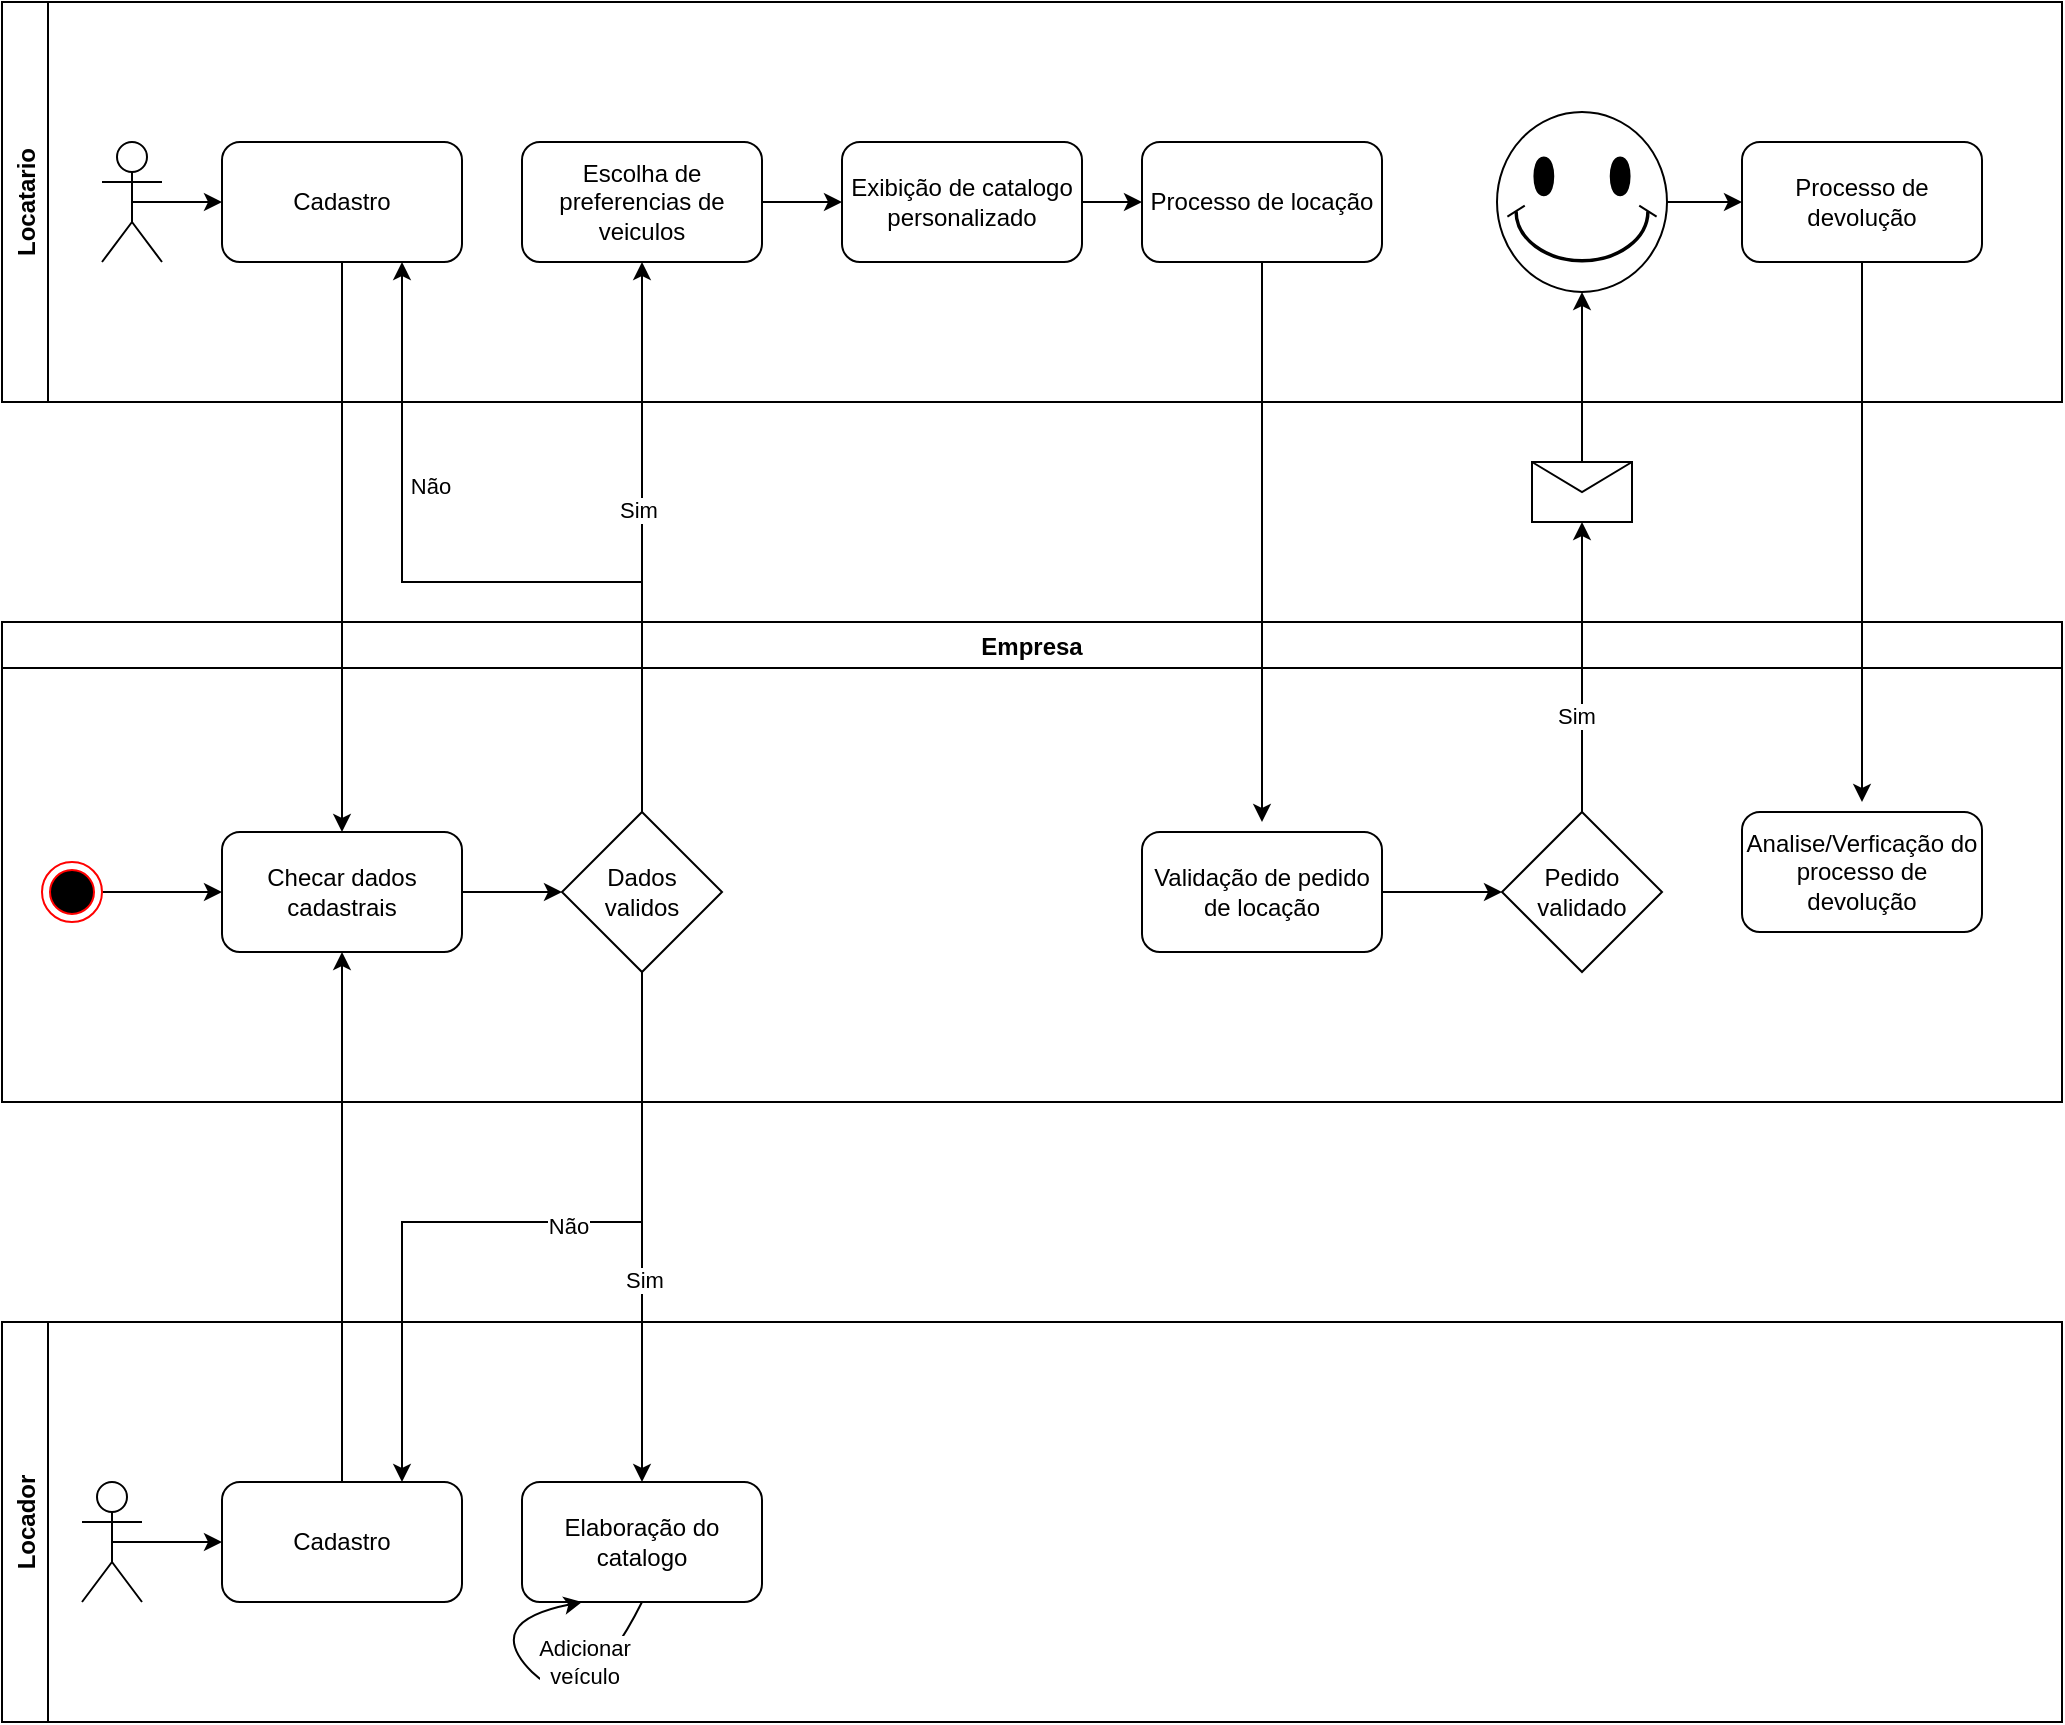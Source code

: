 <mxfile version="16.6.4" type="github">
  <diagram id="C5RBs43oDa-KdzZeNtuy" name="Page-1">
    <mxGraphModel dx="1578" dy="876" grid="1" gridSize="10" guides="1" tooltips="1" connect="1" arrows="1" fold="1" page="1" pageScale="1" pageWidth="827" pageHeight="1169" math="0" shadow="0">
      <root>
        <mxCell id="WIyWlLk6GJQsqaUBKTNV-0" />
        <mxCell id="WIyWlLk6GJQsqaUBKTNV-1" parent="WIyWlLk6GJQsqaUBKTNV-0" />
        <mxCell id="VMHmmfdPvd_WCRzTMtE6-14" value="Locatario" style="swimlane;horizontal=0;" vertex="1" parent="WIyWlLk6GJQsqaUBKTNV-1">
          <mxGeometry x="40" y="80" width="1030" height="200" as="geometry">
            <mxRectangle x="40" y="40" width="30" height="70" as="alternateBounds" />
          </mxGeometry>
        </mxCell>
        <mxCell id="VMHmmfdPvd_WCRzTMtE6-26" style="edgeStyle=orthogonalEdgeStyle;rounded=0;orthogonalLoop=1;jettySize=auto;html=1;exitX=0.5;exitY=0.5;exitDx=0;exitDy=0;exitPerimeter=0;entryX=0;entryY=0.5;entryDx=0;entryDy=0;" edge="1" parent="VMHmmfdPvd_WCRzTMtE6-14" source="VMHmmfdPvd_WCRzTMtE6-18" target="VMHmmfdPvd_WCRzTMtE6-20">
          <mxGeometry relative="1" as="geometry" />
        </mxCell>
        <mxCell id="VMHmmfdPvd_WCRzTMtE6-18" value="" style="shape=umlActor;verticalLabelPosition=bottom;verticalAlign=top;html=1;outlineConnect=0;" vertex="1" parent="VMHmmfdPvd_WCRzTMtE6-14">
          <mxGeometry x="50" y="70" width="30" height="60" as="geometry" />
        </mxCell>
        <mxCell id="VMHmmfdPvd_WCRzTMtE6-20" value="Cadastro" style="rounded=1;whiteSpace=wrap;html=1;" vertex="1" parent="VMHmmfdPvd_WCRzTMtE6-14">
          <mxGeometry x="110" y="70" width="120" height="60" as="geometry" />
        </mxCell>
        <mxCell id="VMHmmfdPvd_WCRzTMtE6-48" style="edgeStyle=orthogonalEdgeStyle;rounded=0;orthogonalLoop=1;jettySize=auto;html=1;entryX=0;entryY=0.5;entryDx=0;entryDy=0;" edge="1" parent="VMHmmfdPvd_WCRzTMtE6-14" source="VMHmmfdPvd_WCRzTMtE6-35" target="VMHmmfdPvd_WCRzTMtE6-47">
          <mxGeometry relative="1" as="geometry" />
        </mxCell>
        <mxCell id="VMHmmfdPvd_WCRzTMtE6-35" value="Escolha de preferencias de veiculos" style="rounded=1;whiteSpace=wrap;html=1;" vertex="1" parent="VMHmmfdPvd_WCRzTMtE6-14">
          <mxGeometry x="260" y="70" width="120" height="60" as="geometry" />
        </mxCell>
        <mxCell id="VMHmmfdPvd_WCRzTMtE6-56" style="edgeStyle=orthogonalEdgeStyle;rounded=0;orthogonalLoop=1;jettySize=auto;html=1;entryX=0;entryY=0.5;entryDx=0;entryDy=0;" edge="1" parent="VMHmmfdPvd_WCRzTMtE6-14" source="VMHmmfdPvd_WCRzTMtE6-47">
          <mxGeometry relative="1" as="geometry">
            <mxPoint x="570" y="100" as="targetPoint" />
          </mxGeometry>
        </mxCell>
        <mxCell id="VMHmmfdPvd_WCRzTMtE6-47" value="Exibição de catalogo personalizado" style="rounded=1;whiteSpace=wrap;html=1;" vertex="1" parent="VMHmmfdPvd_WCRzTMtE6-14">
          <mxGeometry x="420" y="70" width="120" height="60" as="geometry" />
        </mxCell>
        <mxCell id="VMHmmfdPvd_WCRzTMtE6-52" value="Processo de locação" style="rounded=1;whiteSpace=wrap;html=1;" vertex="1" parent="VMHmmfdPvd_WCRzTMtE6-14">
          <mxGeometry x="570" y="70" width="120" height="60" as="geometry" />
        </mxCell>
        <mxCell id="VMHmmfdPvd_WCRzTMtE6-55" value="Processo de devolução" style="rounded=1;whiteSpace=wrap;html=1;" vertex="1" parent="VMHmmfdPvd_WCRzTMtE6-14">
          <mxGeometry x="870" y="70" width="120" height="60" as="geometry" />
        </mxCell>
        <mxCell id="VMHmmfdPvd_WCRzTMtE6-74" style="edgeStyle=orthogonalEdgeStyle;rounded=0;orthogonalLoop=1;jettySize=auto;html=1;entryX=0;entryY=0.5;entryDx=0;entryDy=0;" edge="1" parent="VMHmmfdPvd_WCRzTMtE6-14" source="VMHmmfdPvd_WCRzTMtE6-72" target="VMHmmfdPvd_WCRzTMtE6-55">
          <mxGeometry relative="1" as="geometry" />
        </mxCell>
        <mxCell id="VMHmmfdPvd_WCRzTMtE6-72" value="" style="verticalLabelPosition=bottom;verticalAlign=top;html=1;shape=mxgraph.basic.smiley;gradientColor=#ffffff;" vertex="1" parent="VMHmmfdPvd_WCRzTMtE6-14">
          <mxGeometry x="747.5" y="55" width="85" height="90" as="geometry" />
        </mxCell>
        <mxCell id="VMHmmfdPvd_WCRzTMtE6-16" value="Locador" style="swimlane;horizontal=0;direction=east;" vertex="1" parent="WIyWlLk6GJQsqaUBKTNV-1">
          <mxGeometry x="40" y="740" width="1030" height="200" as="geometry" />
        </mxCell>
        <mxCell id="VMHmmfdPvd_WCRzTMtE6-23" value="" style="shape=umlActor;verticalLabelPosition=bottom;verticalAlign=top;html=1;" vertex="1" parent="VMHmmfdPvd_WCRzTMtE6-16">
          <mxGeometry x="40" y="80" width="30" height="60" as="geometry" />
        </mxCell>
        <mxCell id="VMHmmfdPvd_WCRzTMtE6-40" value="Cadastro" style="rounded=1;whiteSpace=wrap;html=1;" vertex="1" parent="VMHmmfdPvd_WCRzTMtE6-16">
          <mxGeometry x="110" y="80" width="120" height="60" as="geometry" />
        </mxCell>
        <mxCell id="VMHmmfdPvd_WCRzTMtE6-24" style="edgeStyle=orthogonalEdgeStyle;rounded=0;orthogonalLoop=1;jettySize=auto;html=1;exitX=0.5;exitY=0.5;exitDx=0;exitDy=0;exitPerimeter=0;entryX=0;entryY=0.5;entryDx=0;entryDy=0;" edge="1" parent="VMHmmfdPvd_WCRzTMtE6-16" source="VMHmmfdPvd_WCRzTMtE6-23" target="VMHmmfdPvd_WCRzTMtE6-40">
          <mxGeometry relative="1" as="geometry">
            <mxPoint x="70" y="109.571" as="targetPoint" />
          </mxGeometry>
        </mxCell>
        <mxCell id="VMHmmfdPvd_WCRzTMtE6-46" value="Elaboração do catalogo" style="rounded=1;whiteSpace=wrap;html=1;" vertex="1" parent="VMHmmfdPvd_WCRzTMtE6-16">
          <mxGeometry x="260" y="80" width="120" height="60" as="geometry" />
        </mxCell>
        <mxCell id="VMHmmfdPvd_WCRzTMtE6-50" value="" style="curved=1;endArrow=classic;html=1;rounded=0;entryX=0.25;entryY=1;entryDx=0;entryDy=0;exitX=0.5;exitY=1;exitDx=0;exitDy=0;" edge="1" parent="VMHmmfdPvd_WCRzTMtE6-16" source="VMHmmfdPvd_WCRzTMtE6-46" target="VMHmmfdPvd_WCRzTMtE6-46">
          <mxGeometry width="50" height="50" relative="1" as="geometry">
            <mxPoint x="240" y="200" as="sourcePoint" />
            <mxPoint x="290" y="150" as="targetPoint" />
            <Array as="points">
              <mxPoint x="290" y="200" />
              <mxPoint x="240" y="150" />
            </Array>
          </mxGeometry>
        </mxCell>
        <mxCell id="VMHmmfdPvd_WCRzTMtE6-51" value="Adicionar&lt;br&gt;veículo" style="edgeLabel;html=1;align=center;verticalAlign=middle;resizable=0;points=[];" vertex="1" connectable="0" parent="VMHmmfdPvd_WCRzTMtE6-50">
          <mxGeometry x="-0.089" y="-4" relative="1" as="geometry">
            <mxPoint x="11" y="-14" as="offset" />
          </mxGeometry>
        </mxCell>
        <mxCell id="VMHmmfdPvd_WCRzTMtE6-17" value="Empresa" style="swimlane;" vertex="1" parent="WIyWlLk6GJQsqaUBKTNV-1">
          <mxGeometry x="40" y="390" width="1030" height="240" as="geometry" />
        </mxCell>
        <mxCell id="VMHmmfdPvd_WCRzTMtE6-28" style="edgeStyle=orthogonalEdgeStyle;rounded=0;orthogonalLoop=1;jettySize=auto;html=1;exitX=1;exitY=0.5;exitDx=0;exitDy=0;entryX=0;entryY=0.5;entryDx=0;entryDy=0;" edge="1" parent="VMHmmfdPvd_WCRzTMtE6-17" source="VMHmmfdPvd_WCRzTMtE6-22" target="VMHmmfdPvd_WCRzTMtE6-27">
          <mxGeometry relative="1" as="geometry" />
        </mxCell>
        <mxCell id="VMHmmfdPvd_WCRzTMtE6-22" value="" style="ellipse;html=1;shape=endState;fillColor=#000000;strokeColor=#ff0000;" vertex="1" parent="VMHmmfdPvd_WCRzTMtE6-17">
          <mxGeometry x="20" y="120" width="30" height="30" as="geometry" />
        </mxCell>
        <mxCell id="VMHmmfdPvd_WCRzTMtE6-31" style="edgeStyle=orthogonalEdgeStyle;rounded=0;orthogonalLoop=1;jettySize=auto;html=1;entryX=0;entryY=0.5;entryDx=0;entryDy=0;" edge="1" parent="VMHmmfdPvd_WCRzTMtE6-17" source="VMHmmfdPvd_WCRzTMtE6-27" target="VMHmmfdPvd_WCRzTMtE6-30">
          <mxGeometry relative="1" as="geometry" />
        </mxCell>
        <mxCell id="VMHmmfdPvd_WCRzTMtE6-27" value="Checar dados cadastrais" style="rounded=1;whiteSpace=wrap;html=1;" vertex="1" parent="VMHmmfdPvd_WCRzTMtE6-17">
          <mxGeometry x="110" y="105" width="120" height="60" as="geometry" />
        </mxCell>
        <mxCell id="VMHmmfdPvd_WCRzTMtE6-30" value="Dados &lt;br&gt;validos" style="rhombus;whiteSpace=wrap;html=1;" vertex="1" parent="VMHmmfdPvd_WCRzTMtE6-17">
          <mxGeometry x="280" y="95" width="80" height="80" as="geometry" />
        </mxCell>
        <mxCell id="VMHmmfdPvd_WCRzTMtE6-62" style="edgeStyle=orthogonalEdgeStyle;rounded=0;orthogonalLoop=1;jettySize=auto;html=1;entryX=0;entryY=0.5;entryDx=0;entryDy=0;" edge="1" parent="VMHmmfdPvd_WCRzTMtE6-17" source="VMHmmfdPvd_WCRzTMtE6-60" target="VMHmmfdPvd_WCRzTMtE6-61">
          <mxGeometry relative="1" as="geometry" />
        </mxCell>
        <mxCell id="VMHmmfdPvd_WCRzTMtE6-60" value="Validação de pedido de locação" style="rounded=1;whiteSpace=wrap;html=1;" vertex="1" parent="VMHmmfdPvd_WCRzTMtE6-17">
          <mxGeometry x="570" y="105" width="120" height="60" as="geometry" />
        </mxCell>
        <mxCell id="VMHmmfdPvd_WCRzTMtE6-61" value="Pedido&lt;br&gt;validado" style="rhombus;whiteSpace=wrap;html=1;" vertex="1" parent="VMHmmfdPvd_WCRzTMtE6-17">
          <mxGeometry x="750" y="95" width="80" height="80" as="geometry" />
        </mxCell>
        <mxCell id="VMHmmfdPvd_WCRzTMtE6-76" value="Analise/Verficação do processo de devolução" style="rounded=1;whiteSpace=wrap;html=1;gradientColor=#ffffff;" vertex="1" parent="VMHmmfdPvd_WCRzTMtE6-17">
          <mxGeometry x="870" y="95" width="120" height="60" as="geometry" />
        </mxCell>
        <mxCell id="VMHmmfdPvd_WCRzTMtE6-29" style="edgeStyle=orthogonalEdgeStyle;rounded=0;orthogonalLoop=1;jettySize=auto;html=1;entryX=0.5;entryY=0;entryDx=0;entryDy=0;" edge="1" parent="WIyWlLk6GJQsqaUBKTNV-1" source="VMHmmfdPvd_WCRzTMtE6-20" target="VMHmmfdPvd_WCRzTMtE6-27">
          <mxGeometry relative="1" as="geometry" />
        </mxCell>
        <mxCell id="VMHmmfdPvd_WCRzTMtE6-32" style="edgeStyle=orthogonalEdgeStyle;rounded=0;orthogonalLoop=1;jettySize=auto;html=1;entryX=0.75;entryY=1;entryDx=0;entryDy=0;exitX=0.5;exitY=0;exitDx=0;exitDy=0;" edge="1" parent="WIyWlLk6GJQsqaUBKTNV-1" source="VMHmmfdPvd_WCRzTMtE6-30" target="VMHmmfdPvd_WCRzTMtE6-20">
          <mxGeometry relative="1" as="geometry">
            <mxPoint x="360.0" y="160" as="targetPoint" />
            <Array as="points">
              <mxPoint x="360" y="370" />
              <mxPoint x="240" y="370" />
            </Array>
          </mxGeometry>
        </mxCell>
        <mxCell id="VMHmmfdPvd_WCRzTMtE6-33" value="Não" style="edgeLabel;html=1;align=center;verticalAlign=middle;resizable=0;points=[];" vertex="1" connectable="0" parent="VMHmmfdPvd_WCRzTMtE6-32">
          <mxGeometry x="0.127" y="1" relative="1" as="geometry">
            <mxPoint x="1" y="-49" as="offset" />
          </mxGeometry>
        </mxCell>
        <mxCell id="VMHmmfdPvd_WCRzTMtE6-38" style="edgeStyle=orthogonalEdgeStyle;rounded=0;orthogonalLoop=1;jettySize=auto;html=1;entryX=0.5;entryY=1;entryDx=0;entryDy=0;" edge="1" parent="WIyWlLk6GJQsqaUBKTNV-1" source="VMHmmfdPvd_WCRzTMtE6-30" target="VMHmmfdPvd_WCRzTMtE6-35">
          <mxGeometry relative="1" as="geometry" />
        </mxCell>
        <mxCell id="VMHmmfdPvd_WCRzTMtE6-39" value="Sim" style="edgeLabel;html=1;align=center;verticalAlign=middle;resizable=0;points=[];" vertex="1" connectable="0" parent="VMHmmfdPvd_WCRzTMtE6-38">
          <mxGeometry x="0.177" y="2" relative="1" as="geometry">
            <mxPoint y="11" as="offset" />
          </mxGeometry>
        </mxCell>
        <mxCell id="VMHmmfdPvd_WCRzTMtE6-41" style="edgeStyle=orthogonalEdgeStyle;rounded=0;orthogonalLoop=1;jettySize=auto;html=1;entryX=0.5;entryY=1;entryDx=0;entryDy=0;" edge="1" parent="WIyWlLk6GJQsqaUBKTNV-1" source="VMHmmfdPvd_WCRzTMtE6-40" target="VMHmmfdPvd_WCRzTMtE6-27">
          <mxGeometry relative="1" as="geometry" />
        </mxCell>
        <mxCell id="VMHmmfdPvd_WCRzTMtE6-42" style="edgeStyle=orthogonalEdgeStyle;rounded=0;orthogonalLoop=1;jettySize=auto;html=1;entryX=0.75;entryY=0;entryDx=0;entryDy=0;" edge="1" parent="WIyWlLk6GJQsqaUBKTNV-1" source="VMHmmfdPvd_WCRzTMtE6-30" target="VMHmmfdPvd_WCRzTMtE6-40">
          <mxGeometry relative="1" as="geometry">
            <Array as="points">
              <mxPoint x="360" y="690" />
              <mxPoint x="240" y="690" />
            </Array>
          </mxGeometry>
        </mxCell>
        <mxCell id="VMHmmfdPvd_WCRzTMtE6-43" value="Não" style="edgeLabel;html=1;align=center;verticalAlign=middle;resizable=0;points=[];" vertex="1" connectable="0" parent="VMHmmfdPvd_WCRzTMtE6-42">
          <mxGeometry x="-0.127" y="2" relative="1" as="geometry">
            <mxPoint x="1" as="offset" />
          </mxGeometry>
        </mxCell>
        <mxCell id="VMHmmfdPvd_WCRzTMtE6-44" style="edgeStyle=orthogonalEdgeStyle;rounded=0;orthogonalLoop=1;jettySize=auto;html=1;" edge="1" parent="WIyWlLk6GJQsqaUBKTNV-1" source="VMHmmfdPvd_WCRzTMtE6-30">
          <mxGeometry relative="1" as="geometry">
            <mxPoint x="360" y="820" as="targetPoint" />
          </mxGeometry>
        </mxCell>
        <mxCell id="VMHmmfdPvd_WCRzTMtE6-45" value="Sim" style="edgeLabel;html=1;align=center;verticalAlign=middle;resizable=0;points=[];" vertex="1" connectable="0" parent="VMHmmfdPvd_WCRzTMtE6-44">
          <mxGeometry x="0.205" relative="1" as="geometry">
            <mxPoint as="offset" />
          </mxGeometry>
        </mxCell>
        <mxCell id="VMHmmfdPvd_WCRzTMtE6-58" style="edgeStyle=orthogonalEdgeStyle;rounded=0;orthogonalLoop=1;jettySize=auto;html=1;" edge="1" parent="WIyWlLk6GJQsqaUBKTNV-1" source="VMHmmfdPvd_WCRzTMtE6-52">
          <mxGeometry relative="1" as="geometry">
            <mxPoint x="670" y="490" as="targetPoint" />
          </mxGeometry>
        </mxCell>
        <mxCell id="VMHmmfdPvd_WCRzTMtE6-68" style="edgeStyle=orthogonalEdgeStyle;rounded=0;orthogonalLoop=1;jettySize=auto;html=1;entryX=0.5;entryY=1;entryDx=0;entryDy=0;" edge="1" parent="WIyWlLk6GJQsqaUBKTNV-1" source="VMHmmfdPvd_WCRzTMtE6-61" target="VMHmmfdPvd_WCRzTMtE6-66">
          <mxGeometry relative="1" as="geometry" />
        </mxCell>
        <mxCell id="VMHmmfdPvd_WCRzTMtE6-69" value="Sim" style="edgeLabel;html=1;align=center;verticalAlign=middle;resizable=0;points=[];" vertex="1" connectable="0" parent="VMHmmfdPvd_WCRzTMtE6-68">
          <mxGeometry x="-0.339" y="3" relative="1" as="geometry">
            <mxPoint as="offset" />
          </mxGeometry>
        </mxCell>
        <mxCell id="VMHmmfdPvd_WCRzTMtE6-73" style="edgeStyle=orthogonalEdgeStyle;rounded=0;orthogonalLoop=1;jettySize=auto;html=1;entryX=0.5;entryY=1;entryDx=0;entryDy=0;entryPerimeter=0;" edge="1" parent="WIyWlLk6GJQsqaUBKTNV-1" source="VMHmmfdPvd_WCRzTMtE6-66" target="VMHmmfdPvd_WCRzTMtE6-72">
          <mxGeometry relative="1" as="geometry" />
        </mxCell>
        <mxCell id="VMHmmfdPvd_WCRzTMtE6-66" value="" style="shape=message;html=1;whiteSpace=wrap;html=1;outlineConnect=0;gradientColor=#ffffff;" vertex="1" parent="WIyWlLk6GJQsqaUBKTNV-1">
          <mxGeometry x="805" y="310" width="50" height="30" as="geometry" />
        </mxCell>
        <mxCell id="VMHmmfdPvd_WCRzTMtE6-75" style="edgeStyle=orthogonalEdgeStyle;rounded=0;orthogonalLoop=1;jettySize=auto;html=1;" edge="1" parent="WIyWlLk6GJQsqaUBKTNV-1" source="VMHmmfdPvd_WCRzTMtE6-55">
          <mxGeometry relative="1" as="geometry">
            <mxPoint x="970" y="480" as="targetPoint" />
          </mxGeometry>
        </mxCell>
      </root>
    </mxGraphModel>
  </diagram>
</mxfile>
